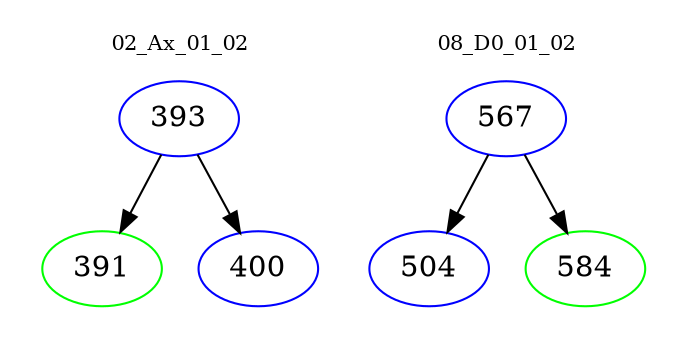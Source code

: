 digraph{
subgraph cluster_0 {
color = white
label = "02_Ax_01_02";
fontsize=10;
T0_393 [label="393", color="blue"]
T0_393 -> T0_391 [color="black"]
T0_391 [label="391", color="green"]
T0_393 -> T0_400 [color="black"]
T0_400 [label="400", color="blue"]
}
subgraph cluster_1 {
color = white
label = "08_D0_01_02";
fontsize=10;
T1_567 [label="567", color="blue"]
T1_567 -> T1_504 [color="black"]
T1_504 [label="504", color="blue"]
T1_567 -> T1_584 [color="black"]
T1_584 [label="584", color="green"]
}
}
